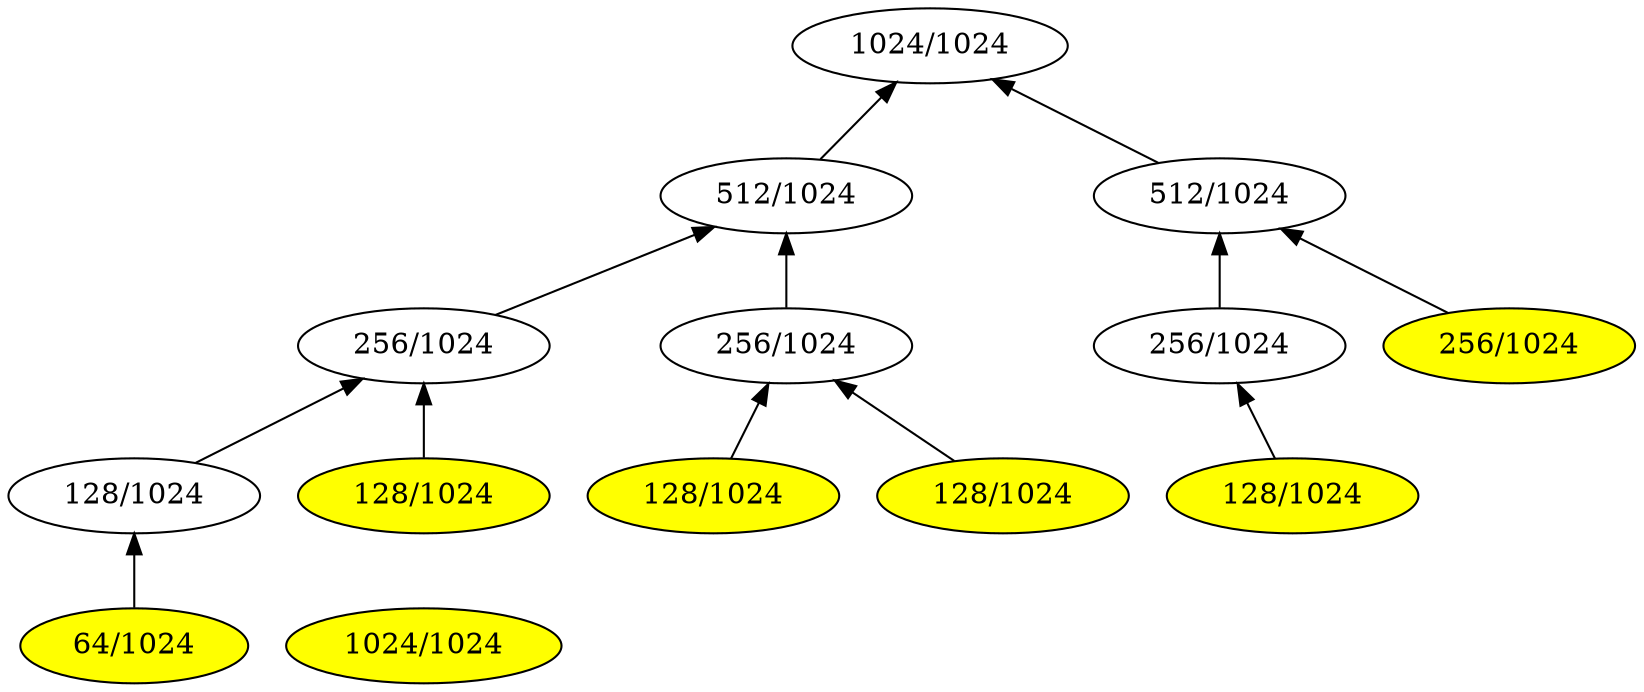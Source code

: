 digraph G { 
rankdir = BT;
101[label= " 1024/1024 " ];
202[label= " 512/1024 " ];
202->101
203[label= " 512/1024 " ];
203->101
404[label= " 256/1024 " ];
404->202
405[label= " 256/1024 " ];
405->202
808[label= " 128/1024 " ];
808->404
809[label= " 128/1024 " ];
809->404
1616[label= " 64/1024 " ];
1616->808
1616[style=filled, fillcolor=yellow];
809[style=filled, fillcolor=yellow];
810[label= " 128/1024 " ];
810->405
811[label= " 128/1024 " ];
811->405
810[style=filled, fillcolor=yellow];
811[style=filled, fillcolor=yellow];
406[label= " 256/1024 " ];
406->203
407[label= " 256/1024 " ];
407->203
812[label= " 128/1024 " ];
812->406
812[style=filled, fillcolor=yellow];
407[style=filled, fillcolor=yellow];
201[label= " 1024/1024 " ];
201[style=filled, fillcolor=yellow];
}